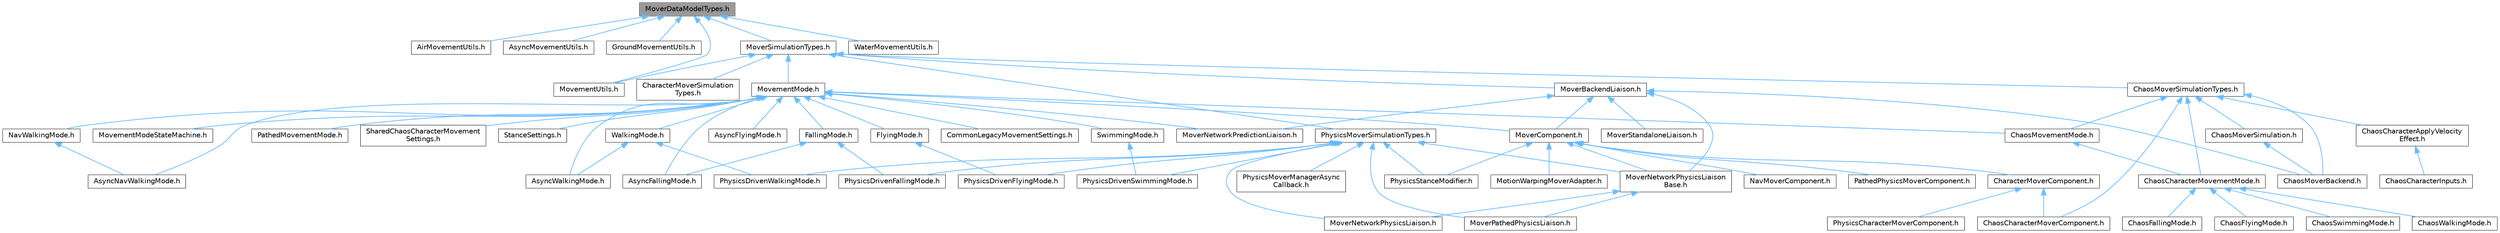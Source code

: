 digraph "MoverDataModelTypes.h"
{
 // INTERACTIVE_SVG=YES
 // LATEX_PDF_SIZE
  bgcolor="transparent";
  edge [fontname=Helvetica,fontsize=10,labelfontname=Helvetica,labelfontsize=10];
  node [fontname=Helvetica,fontsize=10,shape=box,height=0.2,width=0.4];
  Node1 [id="Node000001",label="MoverDataModelTypes.h",height=0.2,width=0.4,color="gray40", fillcolor="grey60", style="filled", fontcolor="black",tooltip=" "];
  Node1 -> Node2 [id="edge1_Node000001_Node000002",dir="back",color="steelblue1",style="solid",tooltip=" "];
  Node2 [id="Node000002",label="AirMovementUtils.h",height=0.2,width=0.4,color="grey40", fillcolor="white", style="filled",URL="$df/d55/AirMovementUtils_8h.html",tooltip=" "];
  Node1 -> Node3 [id="edge2_Node000001_Node000003",dir="back",color="steelblue1",style="solid",tooltip=" "];
  Node3 [id="Node000003",label="AsyncMovementUtils.h",height=0.2,width=0.4,color="grey40", fillcolor="white", style="filled",URL="$d4/d3a/AsyncMovementUtils_8h.html",tooltip=" "];
  Node1 -> Node4 [id="edge3_Node000001_Node000004",dir="back",color="steelblue1",style="solid",tooltip=" "];
  Node4 [id="Node000004",label="GroundMovementUtils.h",height=0.2,width=0.4,color="grey40", fillcolor="white", style="filled",URL="$dd/d20/GroundMovementUtils_8h.html",tooltip=" "];
  Node1 -> Node5 [id="edge4_Node000001_Node000005",dir="back",color="steelblue1",style="solid",tooltip=" "];
  Node5 [id="Node000005",label="MovementUtils.h",height=0.2,width=0.4,color="grey40", fillcolor="white", style="filled",URL="$d0/d54/MovementUtils_8h.html",tooltip=" "];
  Node1 -> Node6 [id="edge5_Node000001_Node000006",dir="back",color="steelblue1",style="solid",tooltip=" "];
  Node6 [id="Node000006",label="MoverSimulationTypes.h",height=0.2,width=0.4,color="grey40", fillcolor="white", style="filled",URL="$db/d92/MoverSimulationTypes_8h.html",tooltip=" "];
  Node6 -> Node7 [id="edge6_Node000006_Node000007",dir="back",color="steelblue1",style="solid",tooltip=" "];
  Node7 [id="Node000007",label="ChaosMoverSimulationTypes.h",height=0.2,width=0.4,color="grey40", fillcolor="white", style="filled",URL="$d5/de5/ChaosMoverSimulationTypes_8h.html",tooltip=" "];
  Node7 -> Node8 [id="edge7_Node000007_Node000008",dir="back",color="steelblue1",style="solid",tooltip=" "];
  Node8 [id="Node000008",label="ChaosCharacterApplyVelocity\lEffect.h",height=0.2,width=0.4,color="grey40", fillcolor="white", style="filled",URL="$d9/db6/ChaosCharacterApplyVelocityEffect_8h.html",tooltip=" "];
  Node8 -> Node9 [id="edge8_Node000008_Node000009",dir="back",color="steelblue1",style="solid",tooltip=" "];
  Node9 [id="Node000009",label="ChaosCharacterInputs.h",height=0.2,width=0.4,color="grey40", fillcolor="white", style="filled",URL="$de/dde/ChaosCharacterInputs_8h.html",tooltip=" "];
  Node7 -> Node10 [id="edge9_Node000007_Node000010",dir="back",color="steelblue1",style="solid",tooltip=" "];
  Node10 [id="Node000010",label="ChaosCharacterMovementMode.h",height=0.2,width=0.4,color="grey40", fillcolor="white", style="filled",URL="$d2/d17/ChaosCharacterMovementMode_8h.html",tooltip=" "];
  Node10 -> Node11 [id="edge10_Node000010_Node000011",dir="back",color="steelblue1",style="solid",tooltip=" "];
  Node11 [id="Node000011",label="ChaosFallingMode.h",height=0.2,width=0.4,color="grey40", fillcolor="white", style="filled",URL="$dd/d96/ChaosFallingMode_8h.html",tooltip=" "];
  Node10 -> Node12 [id="edge11_Node000010_Node000012",dir="back",color="steelblue1",style="solid",tooltip=" "];
  Node12 [id="Node000012",label="ChaosFlyingMode.h",height=0.2,width=0.4,color="grey40", fillcolor="white", style="filled",URL="$db/dc0/ChaosFlyingMode_8h.html",tooltip=" "];
  Node10 -> Node13 [id="edge12_Node000010_Node000013",dir="back",color="steelblue1",style="solid",tooltip=" "];
  Node13 [id="Node000013",label="ChaosSwimmingMode.h",height=0.2,width=0.4,color="grey40", fillcolor="white", style="filled",URL="$da/d25/ChaosSwimmingMode_8h.html",tooltip=" "];
  Node10 -> Node14 [id="edge13_Node000010_Node000014",dir="back",color="steelblue1",style="solid",tooltip=" "];
  Node14 [id="Node000014",label="ChaosWalkingMode.h",height=0.2,width=0.4,color="grey40", fillcolor="white", style="filled",URL="$da/dcd/ChaosWalkingMode_8h.html",tooltip=" "];
  Node7 -> Node15 [id="edge14_Node000007_Node000015",dir="back",color="steelblue1",style="solid",tooltip=" "];
  Node15 [id="Node000015",label="ChaosCharacterMoverComponent.h",height=0.2,width=0.4,color="grey40", fillcolor="white", style="filled",URL="$d5/dd2/ChaosCharacterMoverComponent_8h.html",tooltip=" "];
  Node7 -> Node16 [id="edge15_Node000007_Node000016",dir="back",color="steelblue1",style="solid",tooltip=" "];
  Node16 [id="Node000016",label="ChaosMovementMode.h",height=0.2,width=0.4,color="grey40", fillcolor="white", style="filled",URL="$d4/dae/ChaosMovementMode_8h.html",tooltip=" "];
  Node16 -> Node10 [id="edge16_Node000016_Node000010",dir="back",color="steelblue1",style="solid",tooltip=" "];
  Node7 -> Node17 [id="edge17_Node000007_Node000017",dir="back",color="steelblue1",style="solid",tooltip=" "];
  Node17 [id="Node000017",label="ChaosMoverBackend.h",height=0.2,width=0.4,color="grey40", fillcolor="white", style="filled",URL="$de/d0f/ChaosMoverBackend_8h.html",tooltip=" "];
  Node7 -> Node18 [id="edge18_Node000007_Node000018",dir="back",color="steelblue1",style="solid",tooltip=" "];
  Node18 [id="Node000018",label="ChaosMoverSimulation.h",height=0.2,width=0.4,color="grey40", fillcolor="white", style="filled",URL="$d4/d18/ChaosMoverSimulation_8h.html",tooltip=" "];
  Node18 -> Node17 [id="edge19_Node000018_Node000017",dir="back",color="steelblue1",style="solid",tooltip=" "];
  Node6 -> Node19 [id="edge20_Node000006_Node000019",dir="back",color="steelblue1",style="solid",tooltip=" "];
  Node19 [id="Node000019",label="CharacterMoverSimulation\lTypes.h",height=0.2,width=0.4,color="grey40", fillcolor="white", style="filled",URL="$df/dcc/CharacterMoverSimulationTypes_8h.html",tooltip=" "];
  Node6 -> Node20 [id="edge21_Node000006_Node000020",dir="back",color="steelblue1",style="solid",tooltip=" "];
  Node20 [id="Node000020",label="MovementMode.h",height=0.2,width=0.4,color="grey40", fillcolor="white", style="filled",URL="$d1/de0/MovementMode_8h.html",tooltip=" "];
  Node20 -> Node21 [id="edge22_Node000020_Node000021",dir="back",color="steelblue1",style="solid",tooltip=" "];
  Node21 [id="Node000021",label="AsyncFallingMode.h",height=0.2,width=0.4,color="grey40", fillcolor="white", style="filled",URL="$db/dd0/AsyncFallingMode_8h.html",tooltip=" "];
  Node20 -> Node22 [id="edge23_Node000020_Node000022",dir="back",color="steelblue1",style="solid",tooltip=" "];
  Node22 [id="Node000022",label="AsyncFlyingMode.h",height=0.2,width=0.4,color="grey40", fillcolor="white", style="filled",URL="$d9/d2e/AsyncFlyingMode_8h.html",tooltip=" "];
  Node20 -> Node23 [id="edge24_Node000020_Node000023",dir="back",color="steelblue1",style="solid",tooltip=" "];
  Node23 [id="Node000023",label="AsyncNavWalkingMode.h",height=0.2,width=0.4,color="grey40", fillcolor="white", style="filled",URL="$d2/d88/AsyncNavWalkingMode_8h.html",tooltip=" "];
  Node20 -> Node24 [id="edge25_Node000020_Node000024",dir="back",color="steelblue1",style="solid",tooltip=" "];
  Node24 [id="Node000024",label="AsyncWalkingMode.h",height=0.2,width=0.4,color="grey40", fillcolor="white", style="filled",URL="$de/daa/AsyncWalkingMode_8h.html",tooltip=" "];
  Node20 -> Node16 [id="edge26_Node000020_Node000016",dir="back",color="steelblue1",style="solid",tooltip=" "];
  Node20 -> Node25 [id="edge27_Node000020_Node000025",dir="back",color="steelblue1",style="solid",tooltip=" "];
  Node25 [id="Node000025",label="CommonLegacyMovementSettings.h",height=0.2,width=0.4,color="grey40", fillcolor="white", style="filled",URL="$d3/d61/CommonLegacyMovementSettings_8h.html",tooltip=" "];
  Node20 -> Node26 [id="edge28_Node000020_Node000026",dir="back",color="steelblue1",style="solid",tooltip=" "];
  Node26 [id="Node000026",label="FallingMode.h",height=0.2,width=0.4,color="grey40", fillcolor="white", style="filled",URL="$d8/ddd/FallingMode_8h.html",tooltip=" "];
  Node26 -> Node21 [id="edge29_Node000026_Node000021",dir="back",color="steelblue1",style="solid",tooltip=" "];
  Node26 -> Node27 [id="edge30_Node000026_Node000027",dir="back",color="steelblue1",style="solid",tooltip=" "];
  Node27 [id="Node000027",label="PhysicsDrivenFallingMode.h",height=0.2,width=0.4,color="grey40", fillcolor="white", style="filled",URL="$de/d7a/PhysicsDrivenFallingMode_8h.html",tooltip=" "];
  Node20 -> Node28 [id="edge31_Node000020_Node000028",dir="back",color="steelblue1",style="solid",tooltip=" "];
  Node28 [id="Node000028",label="FlyingMode.h",height=0.2,width=0.4,color="grey40", fillcolor="white", style="filled",URL="$d8/def/FlyingMode_8h.html",tooltip=" "];
  Node28 -> Node29 [id="edge32_Node000028_Node000029",dir="back",color="steelblue1",style="solid",tooltip=" "];
  Node29 [id="Node000029",label="PhysicsDrivenFlyingMode.h",height=0.2,width=0.4,color="grey40", fillcolor="white", style="filled",URL="$d4/d63/PhysicsDrivenFlyingMode_8h.html",tooltip=" "];
  Node20 -> Node30 [id="edge33_Node000020_Node000030",dir="back",color="steelblue1",style="solid",tooltip=" "];
  Node30 [id="Node000030",label="MovementModeStateMachine.h",height=0.2,width=0.4,color="grey40", fillcolor="white", style="filled",URL="$d0/d36/MovementModeStateMachine_8h.html",tooltip=" "];
  Node20 -> Node31 [id="edge34_Node000020_Node000031",dir="back",color="steelblue1",style="solid",tooltip=" "];
  Node31 [id="Node000031",label="MoverComponent.h",height=0.2,width=0.4,color="grey40", fillcolor="white", style="filled",URL="$dc/d95/MoverComponent_8h.html",tooltip=" "];
  Node31 -> Node32 [id="edge35_Node000031_Node000032",dir="back",color="steelblue1",style="solid",tooltip=" "];
  Node32 [id="Node000032",label="CharacterMoverComponent.h",height=0.2,width=0.4,color="grey40", fillcolor="white", style="filled",URL="$d2/d92/CharacterMoverComponent_8h.html",tooltip=" "];
  Node32 -> Node15 [id="edge36_Node000032_Node000015",dir="back",color="steelblue1",style="solid",tooltip=" "];
  Node32 -> Node33 [id="edge37_Node000032_Node000033",dir="back",color="steelblue1",style="solid",tooltip=" "];
  Node33 [id="Node000033",label="PhysicsCharacterMoverComponent.h",height=0.2,width=0.4,color="grey40", fillcolor="white", style="filled",URL="$d6/d99/PhysicsCharacterMoverComponent_8h.html",tooltip=" "];
  Node31 -> Node34 [id="edge38_Node000031_Node000034",dir="back",color="steelblue1",style="solid",tooltip=" "];
  Node34 [id="Node000034",label="MotionWarpingMoverAdapter.h",height=0.2,width=0.4,color="grey40", fillcolor="white", style="filled",URL="$d2/dbb/MotionWarpingMoverAdapter_8h.html",tooltip=" "];
  Node31 -> Node35 [id="edge39_Node000031_Node000035",dir="back",color="steelblue1",style="solid",tooltip=" "];
  Node35 [id="Node000035",label="MoverNetworkPhysicsLiaison\lBase.h",height=0.2,width=0.4,color="grey40", fillcolor="white", style="filled",URL="$d6/d54/MoverNetworkPhysicsLiaisonBase_8h.html",tooltip=" "];
  Node35 -> Node36 [id="edge40_Node000035_Node000036",dir="back",color="steelblue1",style="solid",tooltip=" "];
  Node36 [id="Node000036",label="MoverNetworkPhysicsLiaison.h",height=0.2,width=0.4,color="grey40", fillcolor="white", style="filled",URL="$d7/d6a/MoverNetworkPhysicsLiaison_8h.html",tooltip=" "];
  Node35 -> Node37 [id="edge41_Node000035_Node000037",dir="back",color="steelblue1",style="solid",tooltip=" "];
  Node37 [id="Node000037",label="MoverPathedPhysicsLiaison.h",height=0.2,width=0.4,color="grey40", fillcolor="white", style="filled",URL="$d8/d2d/MoverPathedPhysicsLiaison_8h.html",tooltip=" "];
  Node31 -> Node38 [id="edge42_Node000031_Node000038",dir="back",color="steelblue1",style="solid",tooltip=" "];
  Node38 [id="Node000038",label="NavMoverComponent.h",height=0.2,width=0.4,color="grey40", fillcolor="white", style="filled",URL="$df/dbc/NavMoverComponent_8h.html",tooltip=" "];
  Node31 -> Node39 [id="edge43_Node000031_Node000039",dir="back",color="steelblue1",style="solid",tooltip=" "];
  Node39 [id="Node000039",label="PathedPhysicsMoverComponent.h",height=0.2,width=0.4,color="grey40", fillcolor="white", style="filled",URL="$d2/dea/PathedPhysicsMoverComponent_8h.html",tooltip=" "];
  Node31 -> Node40 [id="edge44_Node000031_Node000040",dir="back",color="steelblue1",style="solid",tooltip=" "];
  Node40 [id="Node000040",label="PhysicsStanceModifier.h",height=0.2,width=0.4,color="grey40", fillcolor="white", style="filled",URL="$dc/d04/PhysicsStanceModifier_8h.html",tooltip=" "];
  Node20 -> Node41 [id="edge45_Node000020_Node000041",dir="back",color="steelblue1",style="solid",tooltip=" "];
  Node41 [id="Node000041",label="MoverNetworkPredictionLiaison.h",height=0.2,width=0.4,color="grey40", fillcolor="white", style="filled",URL="$d3/da4/MoverNetworkPredictionLiaison_8h.html",tooltip=" "];
  Node20 -> Node42 [id="edge46_Node000020_Node000042",dir="back",color="steelblue1",style="solid",tooltip=" "];
  Node42 [id="Node000042",label="NavWalkingMode.h",height=0.2,width=0.4,color="grey40", fillcolor="white", style="filled",URL="$d3/d7f/NavWalkingMode_8h.html",tooltip=" "];
  Node42 -> Node23 [id="edge47_Node000042_Node000023",dir="back",color="steelblue1",style="solid",tooltip=" "];
  Node20 -> Node43 [id="edge48_Node000020_Node000043",dir="back",color="steelblue1",style="solid",tooltip=" "];
  Node43 [id="Node000043",label="PathedMovementMode.h",height=0.2,width=0.4,color="grey40", fillcolor="white", style="filled",URL="$d7/de0/PathedMovementMode_8h.html",tooltip=" "];
  Node20 -> Node44 [id="edge49_Node000020_Node000044",dir="back",color="steelblue1",style="solid",tooltip=" "];
  Node44 [id="Node000044",label="SharedChaosCharacterMovement\lSettings.h",height=0.2,width=0.4,color="grey40", fillcolor="white", style="filled",URL="$dc/d61/SharedChaosCharacterMovementSettings_8h.html",tooltip=" "];
  Node20 -> Node45 [id="edge50_Node000020_Node000045",dir="back",color="steelblue1",style="solid",tooltip=" "];
  Node45 [id="Node000045",label="StanceSettings.h",height=0.2,width=0.4,color="grey40", fillcolor="white", style="filled",URL="$d4/dcf/StanceSettings_8h.html",tooltip=" "];
  Node20 -> Node46 [id="edge51_Node000020_Node000046",dir="back",color="steelblue1",style="solid",tooltip=" "];
  Node46 [id="Node000046",label="SwimmingMode.h",height=0.2,width=0.4,color="grey40", fillcolor="white", style="filled",URL="$de/d41/SwimmingMode_8h.html",tooltip=" "];
  Node46 -> Node47 [id="edge52_Node000046_Node000047",dir="back",color="steelblue1",style="solid",tooltip=" "];
  Node47 [id="Node000047",label="PhysicsDrivenSwimmingMode.h",height=0.2,width=0.4,color="grey40", fillcolor="white", style="filled",URL="$d2/d15/PhysicsDrivenSwimmingMode_8h.html",tooltip=" "];
  Node20 -> Node48 [id="edge53_Node000020_Node000048",dir="back",color="steelblue1",style="solid",tooltip=" "];
  Node48 [id="Node000048",label="WalkingMode.h",height=0.2,width=0.4,color="grey40", fillcolor="white", style="filled",URL="$d0/d91/WalkingMode_8h.html",tooltip=" "];
  Node48 -> Node24 [id="edge54_Node000048_Node000024",dir="back",color="steelblue1",style="solid",tooltip=" "];
  Node48 -> Node49 [id="edge55_Node000048_Node000049",dir="back",color="steelblue1",style="solid",tooltip=" "];
  Node49 [id="Node000049",label="PhysicsDrivenWalkingMode.h",height=0.2,width=0.4,color="grey40", fillcolor="white", style="filled",URL="$d8/d69/PhysicsDrivenWalkingMode_8h.html",tooltip=" "];
  Node6 -> Node5 [id="edge56_Node000006_Node000005",dir="back",color="steelblue1",style="solid",tooltip=" "];
  Node6 -> Node50 [id="edge57_Node000006_Node000050",dir="back",color="steelblue1",style="solid",tooltip=" "];
  Node50 [id="Node000050",label="MoverBackendLiaison.h",height=0.2,width=0.4,color="grey40", fillcolor="white", style="filled",URL="$dc/dce/MoverBackendLiaison_8h.html",tooltip=" "];
  Node50 -> Node17 [id="edge58_Node000050_Node000017",dir="back",color="steelblue1",style="solid",tooltip=" "];
  Node50 -> Node31 [id="edge59_Node000050_Node000031",dir="back",color="steelblue1",style="solid",tooltip=" "];
  Node50 -> Node35 [id="edge60_Node000050_Node000035",dir="back",color="steelblue1",style="solid",tooltip=" "];
  Node50 -> Node41 [id="edge61_Node000050_Node000041",dir="back",color="steelblue1",style="solid",tooltip=" "];
  Node50 -> Node51 [id="edge62_Node000050_Node000051",dir="back",color="steelblue1",style="solid",tooltip=" "];
  Node51 [id="Node000051",label="MoverStandaloneLiaison.h",height=0.2,width=0.4,color="grey40", fillcolor="white", style="filled",URL="$dd/d84/MoverStandaloneLiaison_8h.html",tooltip=" "];
  Node6 -> Node52 [id="edge63_Node000006_Node000052",dir="back",color="steelblue1",style="solid",tooltip=" "];
  Node52 [id="Node000052",label="PhysicsMoverSimulationTypes.h",height=0.2,width=0.4,color="grey40", fillcolor="white", style="filled",URL="$d1/d2f/PhysicsMoverSimulationTypes_8h.html",tooltip=" "];
  Node52 -> Node36 [id="edge64_Node000052_Node000036",dir="back",color="steelblue1",style="solid",tooltip=" "];
  Node52 -> Node35 [id="edge65_Node000052_Node000035",dir="back",color="steelblue1",style="solid",tooltip=" "];
  Node52 -> Node37 [id="edge66_Node000052_Node000037",dir="back",color="steelblue1",style="solid",tooltip=" "];
  Node52 -> Node27 [id="edge67_Node000052_Node000027",dir="back",color="steelblue1",style="solid",tooltip=" "];
  Node52 -> Node29 [id="edge68_Node000052_Node000029",dir="back",color="steelblue1",style="solid",tooltip=" "];
  Node52 -> Node47 [id="edge69_Node000052_Node000047",dir="back",color="steelblue1",style="solid",tooltip=" "];
  Node52 -> Node49 [id="edge70_Node000052_Node000049",dir="back",color="steelblue1",style="solid",tooltip=" "];
  Node52 -> Node53 [id="edge71_Node000052_Node000053",dir="back",color="steelblue1",style="solid",tooltip=" "];
  Node53 [id="Node000053",label="PhysicsMoverManagerAsync\lCallback.h",height=0.2,width=0.4,color="grey40", fillcolor="white", style="filled",URL="$d6/d7c/PhysicsMoverManagerAsyncCallback_8h.html",tooltip=" "];
  Node52 -> Node40 [id="edge72_Node000052_Node000040",dir="back",color="steelblue1",style="solid",tooltip=" "];
  Node1 -> Node54 [id="edge73_Node000001_Node000054",dir="back",color="steelblue1",style="solid",tooltip=" "];
  Node54 [id="Node000054",label="WaterMovementUtils.h",height=0.2,width=0.4,color="grey40", fillcolor="white", style="filled",URL="$d7/da1/WaterMovementUtils_8h.html",tooltip=" "];
}
